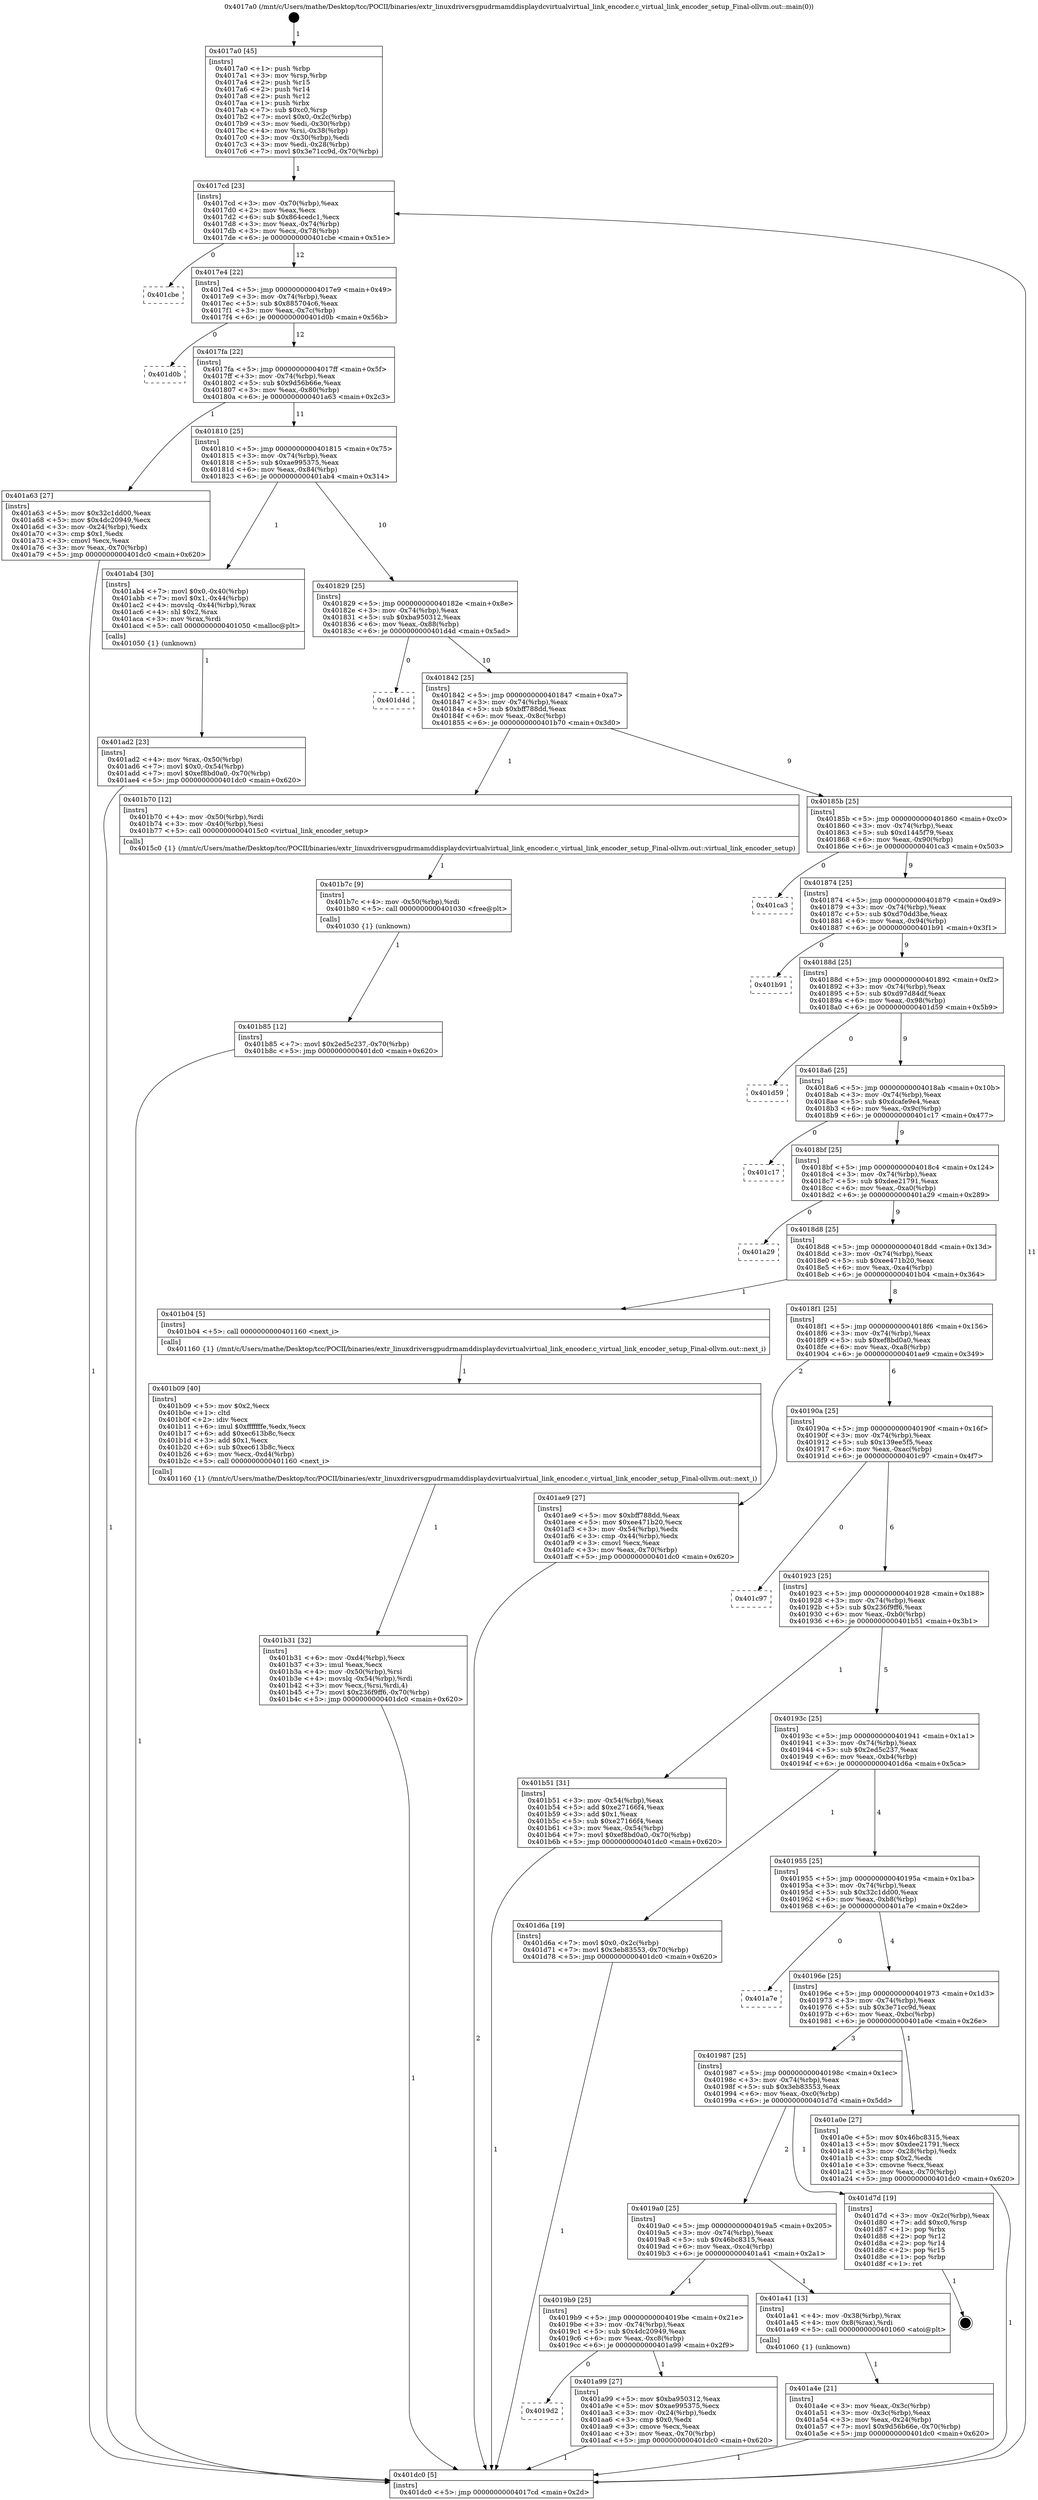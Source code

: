 digraph "0x4017a0" {
  label = "0x4017a0 (/mnt/c/Users/mathe/Desktop/tcc/POCII/binaries/extr_linuxdriversgpudrmamddisplaydcvirtualvirtual_link_encoder.c_virtual_link_encoder_setup_Final-ollvm.out::main(0))"
  labelloc = "t"
  node[shape=record]

  Entry [label="",width=0.3,height=0.3,shape=circle,fillcolor=black,style=filled]
  "0x4017cd" [label="{
     0x4017cd [23]\l
     | [instrs]\l
     &nbsp;&nbsp;0x4017cd \<+3\>: mov -0x70(%rbp),%eax\l
     &nbsp;&nbsp;0x4017d0 \<+2\>: mov %eax,%ecx\l
     &nbsp;&nbsp;0x4017d2 \<+6\>: sub $0x864cedc1,%ecx\l
     &nbsp;&nbsp;0x4017d8 \<+3\>: mov %eax,-0x74(%rbp)\l
     &nbsp;&nbsp;0x4017db \<+3\>: mov %ecx,-0x78(%rbp)\l
     &nbsp;&nbsp;0x4017de \<+6\>: je 0000000000401cbe \<main+0x51e\>\l
  }"]
  "0x401cbe" [label="{
     0x401cbe\l
  }", style=dashed]
  "0x4017e4" [label="{
     0x4017e4 [22]\l
     | [instrs]\l
     &nbsp;&nbsp;0x4017e4 \<+5\>: jmp 00000000004017e9 \<main+0x49\>\l
     &nbsp;&nbsp;0x4017e9 \<+3\>: mov -0x74(%rbp),%eax\l
     &nbsp;&nbsp;0x4017ec \<+5\>: sub $0x885704c6,%eax\l
     &nbsp;&nbsp;0x4017f1 \<+3\>: mov %eax,-0x7c(%rbp)\l
     &nbsp;&nbsp;0x4017f4 \<+6\>: je 0000000000401d0b \<main+0x56b\>\l
  }"]
  Exit [label="",width=0.3,height=0.3,shape=circle,fillcolor=black,style=filled,peripheries=2]
  "0x401d0b" [label="{
     0x401d0b\l
  }", style=dashed]
  "0x4017fa" [label="{
     0x4017fa [22]\l
     | [instrs]\l
     &nbsp;&nbsp;0x4017fa \<+5\>: jmp 00000000004017ff \<main+0x5f\>\l
     &nbsp;&nbsp;0x4017ff \<+3\>: mov -0x74(%rbp),%eax\l
     &nbsp;&nbsp;0x401802 \<+5\>: sub $0x9d56b66e,%eax\l
     &nbsp;&nbsp;0x401807 \<+3\>: mov %eax,-0x80(%rbp)\l
     &nbsp;&nbsp;0x40180a \<+6\>: je 0000000000401a63 \<main+0x2c3\>\l
  }"]
  "0x401b85" [label="{
     0x401b85 [12]\l
     | [instrs]\l
     &nbsp;&nbsp;0x401b85 \<+7\>: movl $0x2ed5c237,-0x70(%rbp)\l
     &nbsp;&nbsp;0x401b8c \<+5\>: jmp 0000000000401dc0 \<main+0x620\>\l
  }"]
  "0x401a63" [label="{
     0x401a63 [27]\l
     | [instrs]\l
     &nbsp;&nbsp;0x401a63 \<+5\>: mov $0x32c1dd00,%eax\l
     &nbsp;&nbsp;0x401a68 \<+5\>: mov $0x4dc20949,%ecx\l
     &nbsp;&nbsp;0x401a6d \<+3\>: mov -0x24(%rbp),%edx\l
     &nbsp;&nbsp;0x401a70 \<+3\>: cmp $0x1,%edx\l
     &nbsp;&nbsp;0x401a73 \<+3\>: cmovl %ecx,%eax\l
     &nbsp;&nbsp;0x401a76 \<+3\>: mov %eax,-0x70(%rbp)\l
     &nbsp;&nbsp;0x401a79 \<+5\>: jmp 0000000000401dc0 \<main+0x620\>\l
  }"]
  "0x401810" [label="{
     0x401810 [25]\l
     | [instrs]\l
     &nbsp;&nbsp;0x401810 \<+5\>: jmp 0000000000401815 \<main+0x75\>\l
     &nbsp;&nbsp;0x401815 \<+3\>: mov -0x74(%rbp),%eax\l
     &nbsp;&nbsp;0x401818 \<+5\>: sub $0xae995375,%eax\l
     &nbsp;&nbsp;0x40181d \<+6\>: mov %eax,-0x84(%rbp)\l
     &nbsp;&nbsp;0x401823 \<+6\>: je 0000000000401ab4 \<main+0x314\>\l
  }"]
  "0x401b7c" [label="{
     0x401b7c [9]\l
     | [instrs]\l
     &nbsp;&nbsp;0x401b7c \<+4\>: mov -0x50(%rbp),%rdi\l
     &nbsp;&nbsp;0x401b80 \<+5\>: call 0000000000401030 \<free@plt\>\l
     | [calls]\l
     &nbsp;&nbsp;0x401030 \{1\} (unknown)\l
  }"]
  "0x401ab4" [label="{
     0x401ab4 [30]\l
     | [instrs]\l
     &nbsp;&nbsp;0x401ab4 \<+7\>: movl $0x0,-0x40(%rbp)\l
     &nbsp;&nbsp;0x401abb \<+7\>: movl $0x1,-0x44(%rbp)\l
     &nbsp;&nbsp;0x401ac2 \<+4\>: movslq -0x44(%rbp),%rax\l
     &nbsp;&nbsp;0x401ac6 \<+4\>: shl $0x2,%rax\l
     &nbsp;&nbsp;0x401aca \<+3\>: mov %rax,%rdi\l
     &nbsp;&nbsp;0x401acd \<+5\>: call 0000000000401050 \<malloc@plt\>\l
     | [calls]\l
     &nbsp;&nbsp;0x401050 \{1\} (unknown)\l
  }"]
  "0x401829" [label="{
     0x401829 [25]\l
     | [instrs]\l
     &nbsp;&nbsp;0x401829 \<+5\>: jmp 000000000040182e \<main+0x8e\>\l
     &nbsp;&nbsp;0x40182e \<+3\>: mov -0x74(%rbp),%eax\l
     &nbsp;&nbsp;0x401831 \<+5\>: sub $0xba950312,%eax\l
     &nbsp;&nbsp;0x401836 \<+6\>: mov %eax,-0x88(%rbp)\l
     &nbsp;&nbsp;0x40183c \<+6\>: je 0000000000401d4d \<main+0x5ad\>\l
  }"]
  "0x401b31" [label="{
     0x401b31 [32]\l
     | [instrs]\l
     &nbsp;&nbsp;0x401b31 \<+6\>: mov -0xd4(%rbp),%ecx\l
     &nbsp;&nbsp;0x401b37 \<+3\>: imul %eax,%ecx\l
     &nbsp;&nbsp;0x401b3a \<+4\>: mov -0x50(%rbp),%rsi\l
     &nbsp;&nbsp;0x401b3e \<+4\>: movslq -0x54(%rbp),%rdi\l
     &nbsp;&nbsp;0x401b42 \<+3\>: mov %ecx,(%rsi,%rdi,4)\l
     &nbsp;&nbsp;0x401b45 \<+7\>: movl $0x236f9ff6,-0x70(%rbp)\l
     &nbsp;&nbsp;0x401b4c \<+5\>: jmp 0000000000401dc0 \<main+0x620\>\l
  }"]
  "0x401d4d" [label="{
     0x401d4d\l
  }", style=dashed]
  "0x401842" [label="{
     0x401842 [25]\l
     | [instrs]\l
     &nbsp;&nbsp;0x401842 \<+5\>: jmp 0000000000401847 \<main+0xa7\>\l
     &nbsp;&nbsp;0x401847 \<+3\>: mov -0x74(%rbp),%eax\l
     &nbsp;&nbsp;0x40184a \<+5\>: sub $0xbff788dd,%eax\l
     &nbsp;&nbsp;0x40184f \<+6\>: mov %eax,-0x8c(%rbp)\l
     &nbsp;&nbsp;0x401855 \<+6\>: je 0000000000401b70 \<main+0x3d0\>\l
  }"]
  "0x401b09" [label="{
     0x401b09 [40]\l
     | [instrs]\l
     &nbsp;&nbsp;0x401b09 \<+5\>: mov $0x2,%ecx\l
     &nbsp;&nbsp;0x401b0e \<+1\>: cltd\l
     &nbsp;&nbsp;0x401b0f \<+2\>: idiv %ecx\l
     &nbsp;&nbsp;0x401b11 \<+6\>: imul $0xfffffffe,%edx,%ecx\l
     &nbsp;&nbsp;0x401b17 \<+6\>: add $0xec613b8c,%ecx\l
     &nbsp;&nbsp;0x401b1d \<+3\>: add $0x1,%ecx\l
     &nbsp;&nbsp;0x401b20 \<+6\>: sub $0xec613b8c,%ecx\l
     &nbsp;&nbsp;0x401b26 \<+6\>: mov %ecx,-0xd4(%rbp)\l
     &nbsp;&nbsp;0x401b2c \<+5\>: call 0000000000401160 \<next_i\>\l
     | [calls]\l
     &nbsp;&nbsp;0x401160 \{1\} (/mnt/c/Users/mathe/Desktop/tcc/POCII/binaries/extr_linuxdriversgpudrmamddisplaydcvirtualvirtual_link_encoder.c_virtual_link_encoder_setup_Final-ollvm.out::next_i)\l
  }"]
  "0x401b70" [label="{
     0x401b70 [12]\l
     | [instrs]\l
     &nbsp;&nbsp;0x401b70 \<+4\>: mov -0x50(%rbp),%rdi\l
     &nbsp;&nbsp;0x401b74 \<+3\>: mov -0x40(%rbp),%esi\l
     &nbsp;&nbsp;0x401b77 \<+5\>: call 00000000004015c0 \<virtual_link_encoder_setup\>\l
     | [calls]\l
     &nbsp;&nbsp;0x4015c0 \{1\} (/mnt/c/Users/mathe/Desktop/tcc/POCII/binaries/extr_linuxdriversgpudrmamddisplaydcvirtualvirtual_link_encoder.c_virtual_link_encoder_setup_Final-ollvm.out::virtual_link_encoder_setup)\l
  }"]
  "0x40185b" [label="{
     0x40185b [25]\l
     | [instrs]\l
     &nbsp;&nbsp;0x40185b \<+5\>: jmp 0000000000401860 \<main+0xc0\>\l
     &nbsp;&nbsp;0x401860 \<+3\>: mov -0x74(%rbp),%eax\l
     &nbsp;&nbsp;0x401863 \<+5\>: sub $0xd1445f79,%eax\l
     &nbsp;&nbsp;0x401868 \<+6\>: mov %eax,-0x90(%rbp)\l
     &nbsp;&nbsp;0x40186e \<+6\>: je 0000000000401ca3 \<main+0x503\>\l
  }"]
  "0x401ad2" [label="{
     0x401ad2 [23]\l
     | [instrs]\l
     &nbsp;&nbsp;0x401ad2 \<+4\>: mov %rax,-0x50(%rbp)\l
     &nbsp;&nbsp;0x401ad6 \<+7\>: movl $0x0,-0x54(%rbp)\l
     &nbsp;&nbsp;0x401add \<+7\>: movl $0xef8bd0a0,-0x70(%rbp)\l
     &nbsp;&nbsp;0x401ae4 \<+5\>: jmp 0000000000401dc0 \<main+0x620\>\l
  }"]
  "0x401ca3" [label="{
     0x401ca3\l
  }", style=dashed]
  "0x401874" [label="{
     0x401874 [25]\l
     | [instrs]\l
     &nbsp;&nbsp;0x401874 \<+5\>: jmp 0000000000401879 \<main+0xd9\>\l
     &nbsp;&nbsp;0x401879 \<+3\>: mov -0x74(%rbp),%eax\l
     &nbsp;&nbsp;0x40187c \<+5\>: sub $0xd70dd3be,%eax\l
     &nbsp;&nbsp;0x401881 \<+6\>: mov %eax,-0x94(%rbp)\l
     &nbsp;&nbsp;0x401887 \<+6\>: je 0000000000401b91 \<main+0x3f1\>\l
  }"]
  "0x4019d2" [label="{
     0x4019d2\l
  }", style=dashed]
  "0x401b91" [label="{
     0x401b91\l
  }", style=dashed]
  "0x40188d" [label="{
     0x40188d [25]\l
     | [instrs]\l
     &nbsp;&nbsp;0x40188d \<+5\>: jmp 0000000000401892 \<main+0xf2\>\l
     &nbsp;&nbsp;0x401892 \<+3\>: mov -0x74(%rbp),%eax\l
     &nbsp;&nbsp;0x401895 \<+5\>: sub $0xd97d84df,%eax\l
     &nbsp;&nbsp;0x40189a \<+6\>: mov %eax,-0x98(%rbp)\l
     &nbsp;&nbsp;0x4018a0 \<+6\>: je 0000000000401d59 \<main+0x5b9\>\l
  }"]
  "0x401a99" [label="{
     0x401a99 [27]\l
     | [instrs]\l
     &nbsp;&nbsp;0x401a99 \<+5\>: mov $0xba950312,%eax\l
     &nbsp;&nbsp;0x401a9e \<+5\>: mov $0xae995375,%ecx\l
     &nbsp;&nbsp;0x401aa3 \<+3\>: mov -0x24(%rbp),%edx\l
     &nbsp;&nbsp;0x401aa6 \<+3\>: cmp $0x0,%edx\l
     &nbsp;&nbsp;0x401aa9 \<+3\>: cmove %ecx,%eax\l
     &nbsp;&nbsp;0x401aac \<+3\>: mov %eax,-0x70(%rbp)\l
     &nbsp;&nbsp;0x401aaf \<+5\>: jmp 0000000000401dc0 \<main+0x620\>\l
  }"]
  "0x401d59" [label="{
     0x401d59\l
  }", style=dashed]
  "0x4018a6" [label="{
     0x4018a6 [25]\l
     | [instrs]\l
     &nbsp;&nbsp;0x4018a6 \<+5\>: jmp 00000000004018ab \<main+0x10b\>\l
     &nbsp;&nbsp;0x4018ab \<+3\>: mov -0x74(%rbp),%eax\l
     &nbsp;&nbsp;0x4018ae \<+5\>: sub $0xdcafe9e4,%eax\l
     &nbsp;&nbsp;0x4018b3 \<+6\>: mov %eax,-0x9c(%rbp)\l
     &nbsp;&nbsp;0x4018b9 \<+6\>: je 0000000000401c17 \<main+0x477\>\l
  }"]
  "0x401a4e" [label="{
     0x401a4e [21]\l
     | [instrs]\l
     &nbsp;&nbsp;0x401a4e \<+3\>: mov %eax,-0x3c(%rbp)\l
     &nbsp;&nbsp;0x401a51 \<+3\>: mov -0x3c(%rbp),%eax\l
     &nbsp;&nbsp;0x401a54 \<+3\>: mov %eax,-0x24(%rbp)\l
     &nbsp;&nbsp;0x401a57 \<+7\>: movl $0x9d56b66e,-0x70(%rbp)\l
     &nbsp;&nbsp;0x401a5e \<+5\>: jmp 0000000000401dc0 \<main+0x620\>\l
  }"]
  "0x401c17" [label="{
     0x401c17\l
  }", style=dashed]
  "0x4018bf" [label="{
     0x4018bf [25]\l
     | [instrs]\l
     &nbsp;&nbsp;0x4018bf \<+5\>: jmp 00000000004018c4 \<main+0x124\>\l
     &nbsp;&nbsp;0x4018c4 \<+3\>: mov -0x74(%rbp),%eax\l
     &nbsp;&nbsp;0x4018c7 \<+5\>: sub $0xdee21791,%eax\l
     &nbsp;&nbsp;0x4018cc \<+6\>: mov %eax,-0xa0(%rbp)\l
     &nbsp;&nbsp;0x4018d2 \<+6\>: je 0000000000401a29 \<main+0x289\>\l
  }"]
  "0x4019b9" [label="{
     0x4019b9 [25]\l
     | [instrs]\l
     &nbsp;&nbsp;0x4019b9 \<+5\>: jmp 00000000004019be \<main+0x21e\>\l
     &nbsp;&nbsp;0x4019be \<+3\>: mov -0x74(%rbp),%eax\l
     &nbsp;&nbsp;0x4019c1 \<+5\>: sub $0x4dc20949,%eax\l
     &nbsp;&nbsp;0x4019c6 \<+6\>: mov %eax,-0xc8(%rbp)\l
     &nbsp;&nbsp;0x4019cc \<+6\>: je 0000000000401a99 \<main+0x2f9\>\l
  }"]
  "0x401a29" [label="{
     0x401a29\l
  }", style=dashed]
  "0x4018d8" [label="{
     0x4018d8 [25]\l
     | [instrs]\l
     &nbsp;&nbsp;0x4018d8 \<+5\>: jmp 00000000004018dd \<main+0x13d\>\l
     &nbsp;&nbsp;0x4018dd \<+3\>: mov -0x74(%rbp),%eax\l
     &nbsp;&nbsp;0x4018e0 \<+5\>: sub $0xee471b20,%eax\l
     &nbsp;&nbsp;0x4018e5 \<+6\>: mov %eax,-0xa4(%rbp)\l
     &nbsp;&nbsp;0x4018eb \<+6\>: je 0000000000401b04 \<main+0x364\>\l
  }"]
  "0x401a41" [label="{
     0x401a41 [13]\l
     | [instrs]\l
     &nbsp;&nbsp;0x401a41 \<+4\>: mov -0x38(%rbp),%rax\l
     &nbsp;&nbsp;0x401a45 \<+4\>: mov 0x8(%rax),%rdi\l
     &nbsp;&nbsp;0x401a49 \<+5\>: call 0000000000401060 \<atoi@plt\>\l
     | [calls]\l
     &nbsp;&nbsp;0x401060 \{1\} (unknown)\l
  }"]
  "0x401b04" [label="{
     0x401b04 [5]\l
     | [instrs]\l
     &nbsp;&nbsp;0x401b04 \<+5\>: call 0000000000401160 \<next_i\>\l
     | [calls]\l
     &nbsp;&nbsp;0x401160 \{1\} (/mnt/c/Users/mathe/Desktop/tcc/POCII/binaries/extr_linuxdriversgpudrmamddisplaydcvirtualvirtual_link_encoder.c_virtual_link_encoder_setup_Final-ollvm.out::next_i)\l
  }"]
  "0x4018f1" [label="{
     0x4018f1 [25]\l
     | [instrs]\l
     &nbsp;&nbsp;0x4018f1 \<+5\>: jmp 00000000004018f6 \<main+0x156\>\l
     &nbsp;&nbsp;0x4018f6 \<+3\>: mov -0x74(%rbp),%eax\l
     &nbsp;&nbsp;0x4018f9 \<+5\>: sub $0xef8bd0a0,%eax\l
     &nbsp;&nbsp;0x4018fe \<+6\>: mov %eax,-0xa8(%rbp)\l
     &nbsp;&nbsp;0x401904 \<+6\>: je 0000000000401ae9 \<main+0x349\>\l
  }"]
  "0x4019a0" [label="{
     0x4019a0 [25]\l
     | [instrs]\l
     &nbsp;&nbsp;0x4019a0 \<+5\>: jmp 00000000004019a5 \<main+0x205\>\l
     &nbsp;&nbsp;0x4019a5 \<+3\>: mov -0x74(%rbp),%eax\l
     &nbsp;&nbsp;0x4019a8 \<+5\>: sub $0x46bc8315,%eax\l
     &nbsp;&nbsp;0x4019ad \<+6\>: mov %eax,-0xc4(%rbp)\l
     &nbsp;&nbsp;0x4019b3 \<+6\>: je 0000000000401a41 \<main+0x2a1\>\l
  }"]
  "0x401ae9" [label="{
     0x401ae9 [27]\l
     | [instrs]\l
     &nbsp;&nbsp;0x401ae9 \<+5\>: mov $0xbff788dd,%eax\l
     &nbsp;&nbsp;0x401aee \<+5\>: mov $0xee471b20,%ecx\l
     &nbsp;&nbsp;0x401af3 \<+3\>: mov -0x54(%rbp),%edx\l
     &nbsp;&nbsp;0x401af6 \<+3\>: cmp -0x44(%rbp),%edx\l
     &nbsp;&nbsp;0x401af9 \<+3\>: cmovl %ecx,%eax\l
     &nbsp;&nbsp;0x401afc \<+3\>: mov %eax,-0x70(%rbp)\l
     &nbsp;&nbsp;0x401aff \<+5\>: jmp 0000000000401dc0 \<main+0x620\>\l
  }"]
  "0x40190a" [label="{
     0x40190a [25]\l
     | [instrs]\l
     &nbsp;&nbsp;0x40190a \<+5\>: jmp 000000000040190f \<main+0x16f\>\l
     &nbsp;&nbsp;0x40190f \<+3\>: mov -0x74(%rbp),%eax\l
     &nbsp;&nbsp;0x401912 \<+5\>: sub $0x139ee5f5,%eax\l
     &nbsp;&nbsp;0x401917 \<+6\>: mov %eax,-0xac(%rbp)\l
     &nbsp;&nbsp;0x40191d \<+6\>: je 0000000000401c97 \<main+0x4f7\>\l
  }"]
  "0x401d7d" [label="{
     0x401d7d [19]\l
     | [instrs]\l
     &nbsp;&nbsp;0x401d7d \<+3\>: mov -0x2c(%rbp),%eax\l
     &nbsp;&nbsp;0x401d80 \<+7\>: add $0xc0,%rsp\l
     &nbsp;&nbsp;0x401d87 \<+1\>: pop %rbx\l
     &nbsp;&nbsp;0x401d88 \<+2\>: pop %r12\l
     &nbsp;&nbsp;0x401d8a \<+2\>: pop %r14\l
     &nbsp;&nbsp;0x401d8c \<+2\>: pop %r15\l
     &nbsp;&nbsp;0x401d8e \<+1\>: pop %rbp\l
     &nbsp;&nbsp;0x401d8f \<+1\>: ret\l
  }"]
  "0x401c97" [label="{
     0x401c97\l
  }", style=dashed]
  "0x401923" [label="{
     0x401923 [25]\l
     | [instrs]\l
     &nbsp;&nbsp;0x401923 \<+5\>: jmp 0000000000401928 \<main+0x188\>\l
     &nbsp;&nbsp;0x401928 \<+3\>: mov -0x74(%rbp),%eax\l
     &nbsp;&nbsp;0x40192b \<+5\>: sub $0x236f9ff6,%eax\l
     &nbsp;&nbsp;0x401930 \<+6\>: mov %eax,-0xb0(%rbp)\l
     &nbsp;&nbsp;0x401936 \<+6\>: je 0000000000401b51 \<main+0x3b1\>\l
  }"]
  "0x4017a0" [label="{
     0x4017a0 [45]\l
     | [instrs]\l
     &nbsp;&nbsp;0x4017a0 \<+1\>: push %rbp\l
     &nbsp;&nbsp;0x4017a1 \<+3\>: mov %rsp,%rbp\l
     &nbsp;&nbsp;0x4017a4 \<+2\>: push %r15\l
     &nbsp;&nbsp;0x4017a6 \<+2\>: push %r14\l
     &nbsp;&nbsp;0x4017a8 \<+2\>: push %r12\l
     &nbsp;&nbsp;0x4017aa \<+1\>: push %rbx\l
     &nbsp;&nbsp;0x4017ab \<+7\>: sub $0xc0,%rsp\l
     &nbsp;&nbsp;0x4017b2 \<+7\>: movl $0x0,-0x2c(%rbp)\l
     &nbsp;&nbsp;0x4017b9 \<+3\>: mov %edi,-0x30(%rbp)\l
     &nbsp;&nbsp;0x4017bc \<+4\>: mov %rsi,-0x38(%rbp)\l
     &nbsp;&nbsp;0x4017c0 \<+3\>: mov -0x30(%rbp),%edi\l
     &nbsp;&nbsp;0x4017c3 \<+3\>: mov %edi,-0x28(%rbp)\l
     &nbsp;&nbsp;0x4017c6 \<+7\>: movl $0x3e71cc9d,-0x70(%rbp)\l
  }"]
  "0x401b51" [label="{
     0x401b51 [31]\l
     | [instrs]\l
     &nbsp;&nbsp;0x401b51 \<+3\>: mov -0x54(%rbp),%eax\l
     &nbsp;&nbsp;0x401b54 \<+5\>: add $0xe27166f4,%eax\l
     &nbsp;&nbsp;0x401b59 \<+3\>: add $0x1,%eax\l
     &nbsp;&nbsp;0x401b5c \<+5\>: sub $0xe27166f4,%eax\l
     &nbsp;&nbsp;0x401b61 \<+3\>: mov %eax,-0x54(%rbp)\l
     &nbsp;&nbsp;0x401b64 \<+7\>: movl $0xef8bd0a0,-0x70(%rbp)\l
     &nbsp;&nbsp;0x401b6b \<+5\>: jmp 0000000000401dc0 \<main+0x620\>\l
  }"]
  "0x40193c" [label="{
     0x40193c [25]\l
     | [instrs]\l
     &nbsp;&nbsp;0x40193c \<+5\>: jmp 0000000000401941 \<main+0x1a1\>\l
     &nbsp;&nbsp;0x401941 \<+3\>: mov -0x74(%rbp),%eax\l
     &nbsp;&nbsp;0x401944 \<+5\>: sub $0x2ed5c237,%eax\l
     &nbsp;&nbsp;0x401949 \<+6\>: mov %eax,-0xb4(%rbp)\l
     &nbsp;&nbsp;0x40194f \<+6\>: je 0000000000401d6a \<main+0x5ca\>\l
  }"]
  "0x401dc0" [label="{
     0x401dc0 [5]\l
     | [instrs]\l
     &nbsp;&nbsp;0x401dc0 \<+5\>: jmp 00000000004017cd \<main+0x2d\>\l
  }"]
  "0x401d6a" [label="{
     0x401d6a [19]\l
     | [instrs]\l
     &nbsp;&nbsp;0x401d6a \<+7\>: movl $0x0,-0x2c(%rbp)\l
     &nbsp;&nbsp;0x401d71 \<+7\>: movl $0x3eb83553,-0x70(%rbp)\l
     &nbsp;&nbsp;0x401d78 \<+5\>: jmp 0000000000401dc0 \<main+0x620\>\l
  }"]
  "0x401955" [label="{
     0x401955 [25]\l
     | [instrs]\l
     &nbsp;&nbsp;0x401955 \<+5\>: jmp 000000000040195a \<main+0x1ba\>\l
     &nbsp;&nbsp;0x40195a \<+3\>: mov -0x74(%rbp),%eax\l
     &nbsp;&nbsp;0x40195d \<+5\>: sub $0x32c1dd00,%eax\l
     &nbsp;&nbsp;0x401962 \<+6\>: mov %eax,-0xb8(%rbp)\l
     &nbsp;&nbsp;0x401968 \<+6\>: je 0000000000401a7e \<main+0x2de\>\l
  }"]
  "0x401987" [label="{
     0x401987 [25]\l
     | [instrs]\l
     &nbsp;&nbsp;0x401987 \<+5\>: jmp 000000000040198c \<main+0x1ec\>\l
     &nbsp;&nbsp;0x40198c \<+3\>: mov -0x74(%rbp),%eax\l
     &nbsp;&nbsp;0x40198f \<+5\>: sub $0x3eb83553,%eax\l
     &nbsp;&nbsp;0x401994 \<+6\>: mov %eax,-0xc0(%rbp)\l
     &nbsp;&nbsp;0x40199a \<+6\>: je 0000000000401d7d \<main+0x5dd\>\l
  }"]
  "0x401a7e" [label="{
     0x401a7e\l
  }", style=dashed]
  "0x40196e" [label="{
     0x40196e [25]\l
     | [instrs]\l
     &nbsp;&nbsp;0x40196e \<+5\>: jmp 0000000000401973 \<main+0x1d3\>\l
     &nbsp;&nbsp;0x401973 \<+3\>: mov -0x74(%rbp),%eax\l
     &nbsp;&nbsp;0x401976 \<+5\>: sub $0x3e71cc9d,%eax\l
     &nbsp;&nbsp;0x40197b \<+6\>: mov %eax,-0xbc(%rbp)\l
     &nbsp;&nbsp;0x401981 \<+6\>: je 0000000000401a0e \<main+0x26e\>\l
  }"]
  "0x401a0e" [label="{
     0x401a0e [27]\l
     | [instrs]\l
     &nbsp;&nbsp;0x401a0e \<+5\>: mov $0x46bc8315,%eax\l
     &nbsp;&nbsp;0x401a13 \<+5\>: mov $0xdee21791,%ecx\l
     &nbsp;&nbsp;0x401a18 \<+3\>: mov -0x28(%rbp),%edx\l
     &nbsp;&nbsp;0x401a1b \<+3\>: cmp $0x2,%edx\l
     &nbsp;&nbsp;0x401a1e \<+3\>: cmovne %ecx,%eax\l
     &nbsp;&nbsp;0x401a21 \<+3\>: mov %eax,-0x70(%rbp)\l
     &nbsp;&nbsp;0x401a24 \<+5\>: jmp 0000000000401dc0 \<main+0x620\>\l
  }"]
  Entry -> "0x4017a0" [label=" 1"]
  "0x4017cd" -> "0x401cbe" [label=" 0"]
  "0x4017cd" -> "0x4017e4" [label=" 12"]
  "0x401d7d" -> Exit [label=" 1"]
  "0x4017e4" -> "0x401d0b" [label=" 0"]
  "0x4017e4" -> "0x4017fa" [label=" 12"]
  "0x401d6a" -> "0x401dc0" [label=" 1"]
  "0x4017fa" -> "0x401a63" [label=" 1"]
  "0x4017fa" -> "0x401810" [label=" 11"]
  "0x401b85" -> "0x401dc0" [label=" 1"]
  "0x401810" -> "0x401ab4" [label=" 1"]
  "0x401810" -> "0x401829" [label=" 10"]
  "0x401b7c" -> "0x401b85" [label=" 1"]
  "0x401829" -> "0x401d4d" [label=" 0"]
  "0x401829" -> "0x401842" [label=" 10"]
  "0x401b70" -> "0x401b7c" [label=" 1"]
  "0x401842" -> "0x401b70" [label=" 1"]
  "0x401842" -> "0x40185b" [label=" 9"]
  "0x401b51" -> "0x401dc0" [label=" 1"]
  "0x40185b" -> "0x401ca3" [label=" 0"]
  "0x40185b" -> "0x401874" [label=" 9"]
  "0x401b31" -> "0x401dc0" [label=" 1"]
  "0x401874" -> "0x401b91" [label=" 0"]
  "0x401874" -> "0x40188d" [label=" 9"]
  "0x401b09" -> "0x401b31" [label=" 1"]
  "0x40188d" -> "0x401d59" [label=" 0"]
  "0x40188d" -> "0x4018a6" [label=" 9"]
  "0x401b04" -> "0x401b09" [label=" 1"]
  "0x4018a6" -> "0x401c17" [label=" 0"]
  "0x4018a6" -> "0x4018bf" [label=" 9"]
  "0x401ad2" -> "0x401dc0" [label=" 1"]
  "0x4018bf" -> "0x401a29" [label=" 0"]
  "0x4018bf" -> "0x4018d8" [label=" 9"]
  "0x401ab4" -> "0x401ad2" [label=" 1"]
  "0x4018d8" -> "0x401b04" [label=" 1"]
  "0x4018d8" -> "0x4018f1" [label=" 8"]
  "0x401a99" -> "0x401dc0" [label=" 1"]
  "0x4018f1" -> "0x401ae9" [label=" 2"]
  "0x4018f1" -> "0x40190a" [label=" 6"]
  "0x4019b9" -> "0x401a99" [label=" 1"]
  "0x40190a" -> "0x401c97" [label=" 0"]
  "0x40190a" -> "0x401923" [label=" 6"]
  "0x401ae9" -> "0x401dc0" [label=" 2"]
  "0x401923" -> "0x401b51" [label=" 1"]
  "0x401923" -> "0x40193c" [label=" 5"]
  "0x401a4e" -> "0x401dc0" [label=" 1"]
  "0x40193c" -> "0x401d6a" [label=" 1"]
  "0x40193c" -> "0x401955" [label=" 4"]
  "0x401a41" -> "0x401a4e" [label=" 1"]
  "0x401955" -> "0x401a7e" [label=" 0"]
  "0x401955" -> "0x40196e" [label=" 4"]
  "0x4019a0" -> "0x4019b9" [label=" 1"]
  "0x40196e" -> "0x401a0e" [label=" 1"]
  "0x40196e" -> "0x401987" [label=" 3"]
  "0x401a0e" -> "0x401dc0" [label=" 1"]
  "0x4017a0" -> "0x4017cd" [label=" 1"]
  "0x401dc0" -> "0x4017cd" [label=" 11"]
  "0x401a63" -> "0x401dc0" [label=" 1"]
  "0x401987" -> "0x401d7d" [label=" 1"]
  "0x401987" -> "0x4019a0" [label=" 2"]
  "0x4019b9" -> "0x4019d2" [label=" 0"]
  "0x4019a0" -> "0x401a41" [label=" 1"]
}

